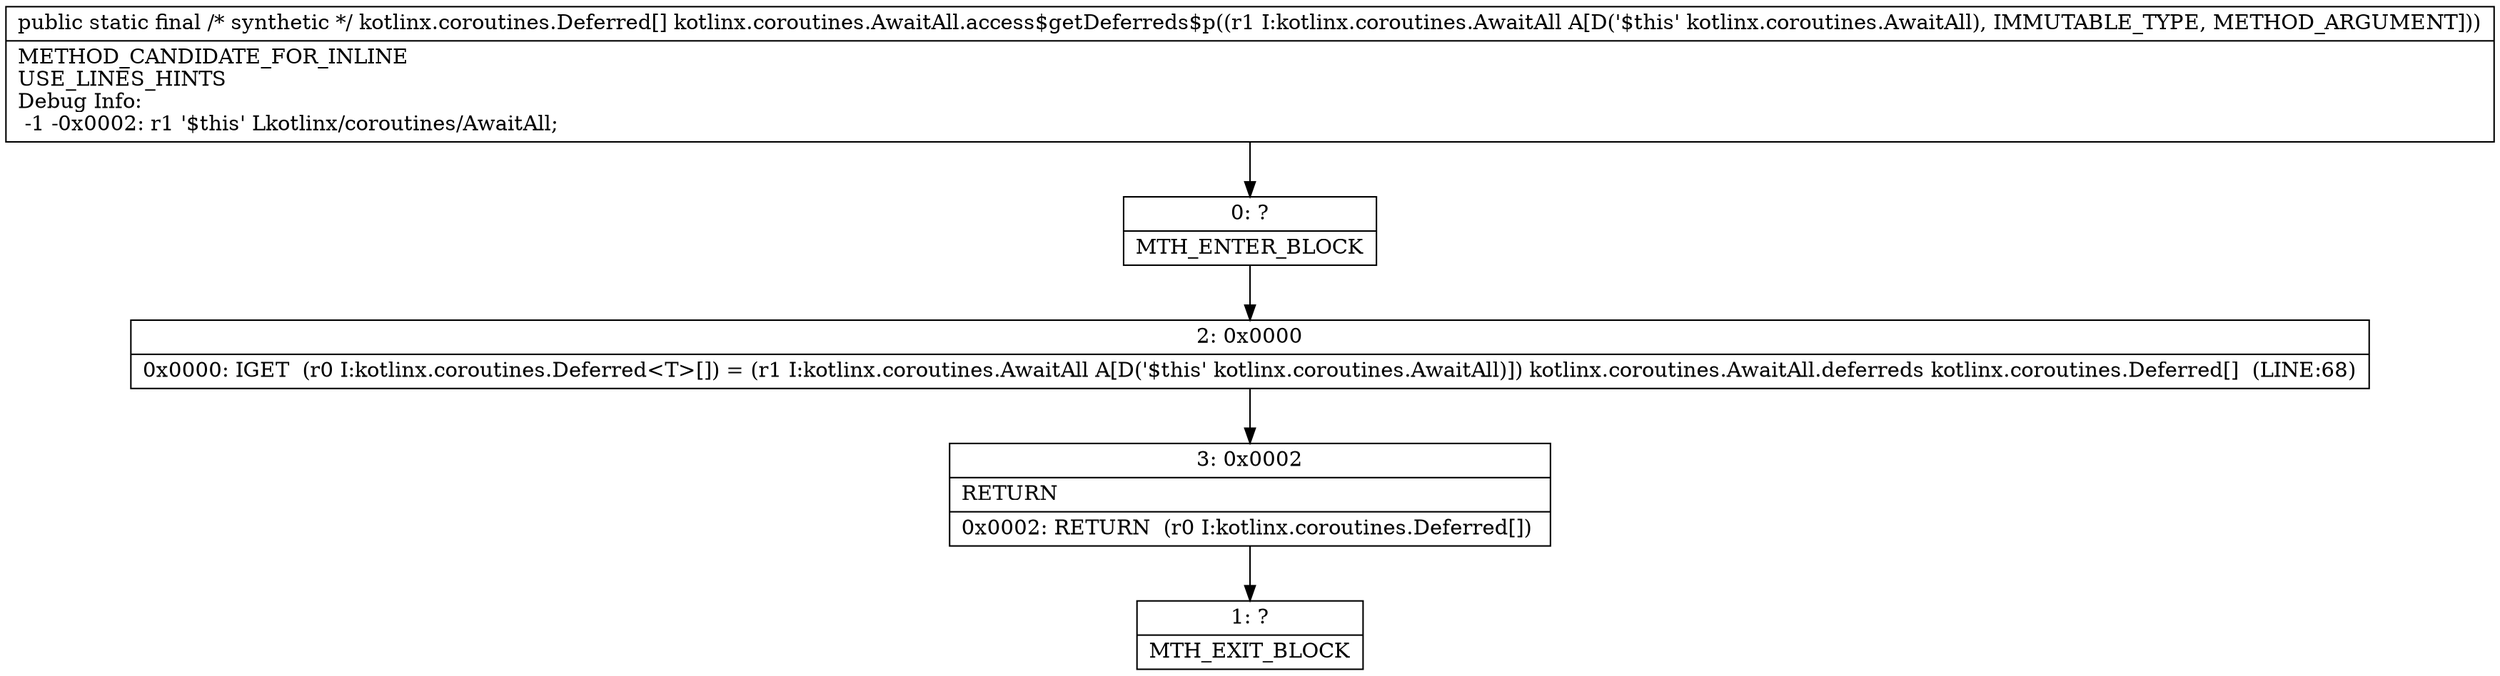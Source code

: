 digraph "CFG forkotlinx.coroutines.AwaitAll.access$getDeferreds$p(Lkotlinx\/coroutines\/AwaitAll;)[Lkotlinx\/coroutines\/Deferred;" {
Node_0 [shape=record,label="{0\:\ ?|MTH_ENTER_BLOCK\l}"];
Node_2 [shape=record,label="{2\:\ 0x0000|0x0000: IGET  (r0 I:kotlinx.coroutines.Deferred\<T\>[]) = (r1 I:kotlinx.coroutines.AwaitAll A[D('$this' kotlinx.coroutines.AwaitAll)]) kotlinx.coroutines.AwaitAll.deferreds kotlinx.coroutines.Deferred[]  (LINE:68)\l}"];
Node_3 [shape=record,label="{3\:\ 0x0002|RETURN\l|0x0002: RETURN  (r0 I:kotlinx.coroutines.Deferred[]) \l}"];
Node_1 [shape=record,label="{1\:\ ?|MTH_EXIT_BLOCK\l}"];
MethodNode[shape=record,label="{public static final \/* synthetic *\/ kotlinx.coroutines.Deferred[] kotlinx.coroutines.AwaitAll.access$getDeferreds$p((r1 I:kotlinx.coroutines.AwaitAll A[D('$this' kotlinx.coroutines.AwaitAll), IMMUTABLE_TYPE, METHOD_ARGUMENT]))  | METHOD_CANDIDATE_FOR_INLINE\lUSE_LINES_HINTS\lDebug Info:\l  \-1 \-0x0002: r1 '$this' Lkotlinx\/coroutines\/AwaitAll;\l}"];
MethodNode -> Node_0;Node_0 -> Node_2;
Node_2 -> Node_3;
Node_3 -> Node_1;
}

